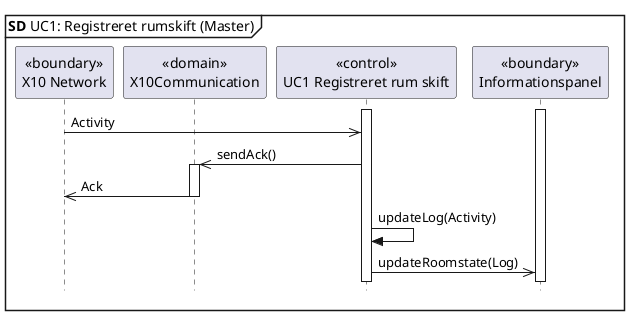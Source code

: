 @startuml UC1 SD Master
skinparam style strictuml

mainframe **SD** UC1: Registreret rumskift (Master)

participant "<<boundary>>\nX10 Network" as X10Net
participant "<<domain>>\nX10Communication" as X10
participant "<<control>>\nUC1 Registreret rum skift" as master
participant "<<boundary>>\nInformationspanel" as panel

activate master
activate panel
X10Net ->> master : Activity
X10 <<- master : sendAck()
activate X10
X10Net <<- X10 : Ack
deactivate X10
master -> master : updateLog(Activity)
master ->> panel : updateRoomstate(Log)
@enduml